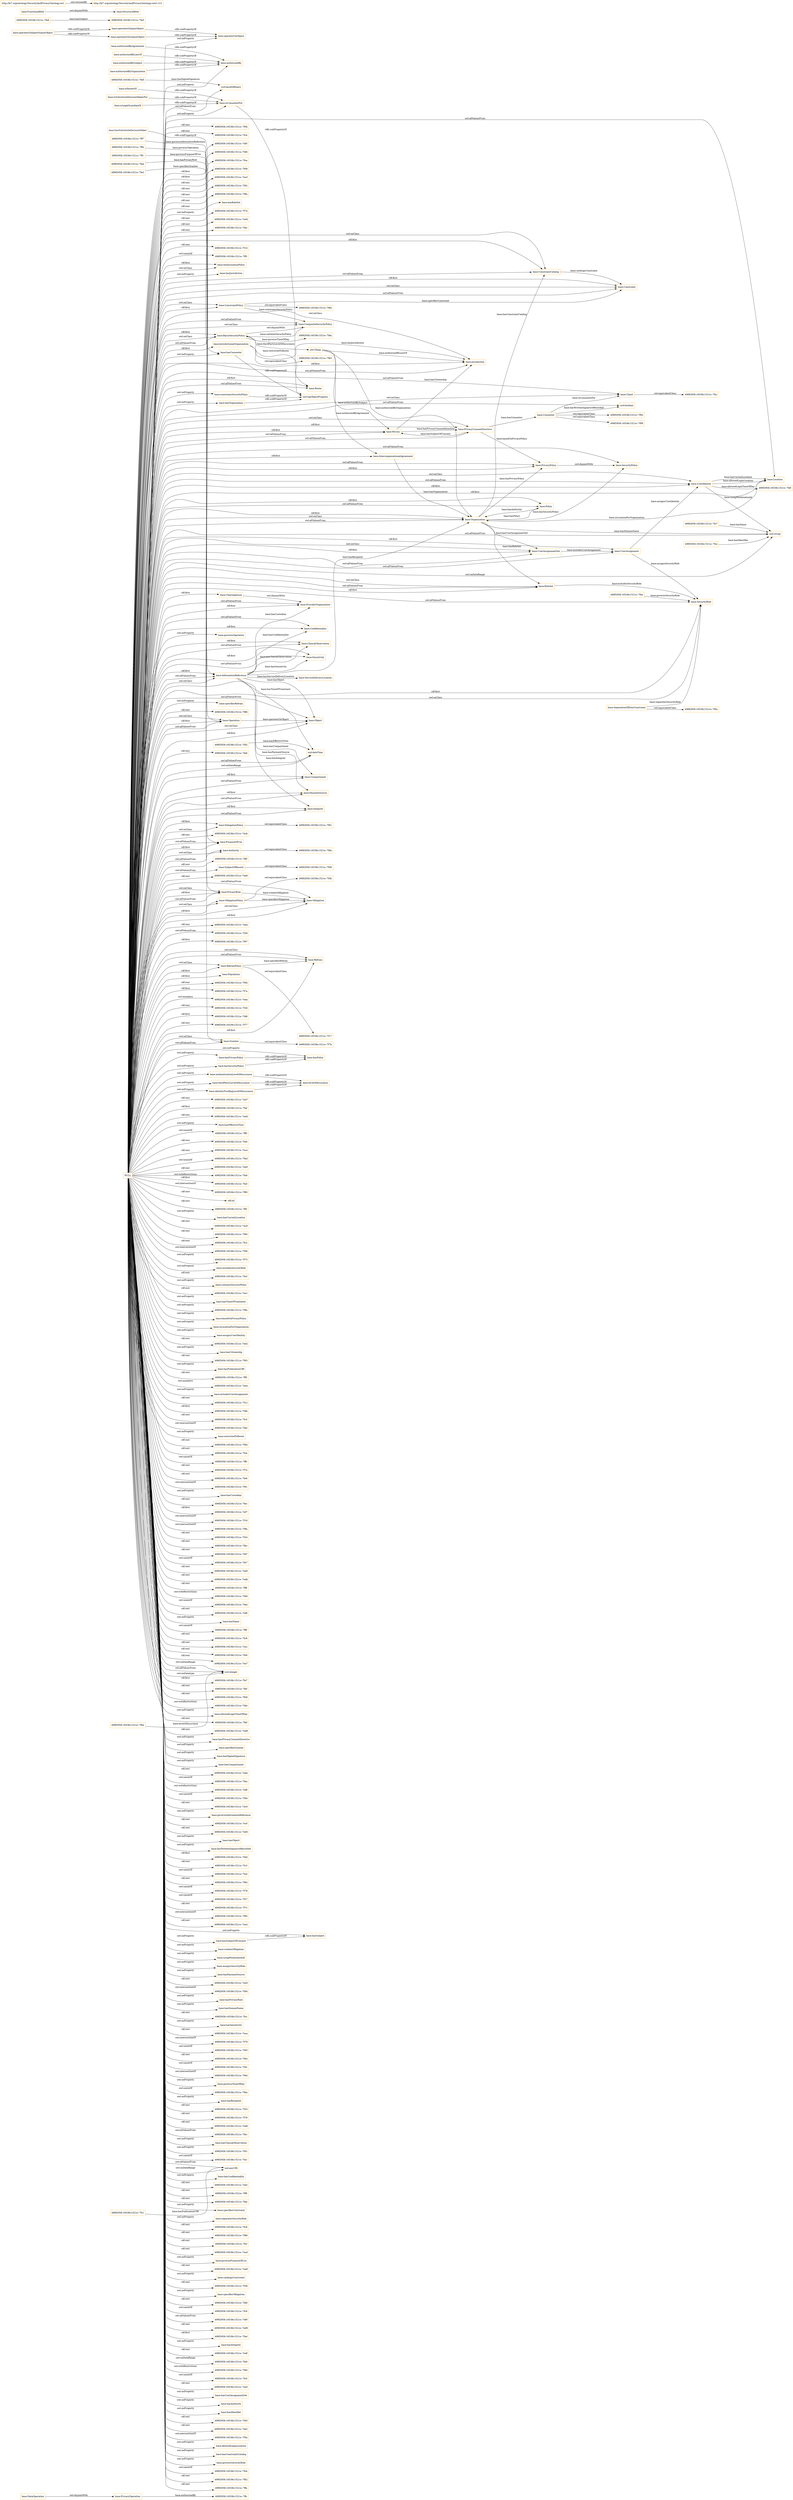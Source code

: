 digraph ar2dtool_diagram { 
rankdir=LR;
size="1501"
node [shape = rectangle, color="orange"]; "base:PrivacyOperation" "base:AuthorizationPolicy" "base:ServiceDeliveryLocation" "499f2958:16538c1521e:-7fa1" "base:ConstraintCatalog" "499f2958:16538c1521e:-7feb" "base:BasicSecurityPolicy" "base:ConstraintPolicy" "499f2958:16538c1521e:-7fe5" "499f2958:16538c1521e:-7f7b" "base:ProviderOrganization" "base:Confidentiality" "499f2958:16538c1521e:-7fc1" "499f2958:16538c1521e:-7f65" "499f2958:16538c1521e:-7ff7" "base:DelegationPolicy" "499f2958:16538c1521e:-7ffc" "base:ClinicalObservation" "base:UserAssignmentSet" "base:CompositeSecurityPolicy" "base:Location" "base:PurposeOfUse" "base:Client" "base:SecurityRole" "base:Consenter" "499f2958:16538c1521e:-7ff1" "499f2958:16538c1521e:-7f08" "base:InformationReference" "base:Authority" "base:FunctionalRole" "base:Person" "499f2958:16538c1521e:-7fd2" "base:Sensitivity" "499f2958:16538c1521e:-7f17" "base:Clearinghouse" "base:Object" "base:SubjectOfRecord" "base:Compartment" "base:SeparationOfDutyConstraint" "499f2958:16538c1521e:-7fce" "base:UserIdentity" "base:UserAssignment" "499f2958:16538c1521e:-7ff4" "base:RoleSet" "base:PrivacyRule" "base:PaymentSource" "base:Route" "499f2958:16538c1521e:-7f28" "499f2958:16538c1521e:-7f81" "base:Obligation" "base:PrivacyPolicy" "499f2958:16538c1521e:-7fee" "499f2958:16538c1521e:-7f07" "base:InterorganizationalAgreement" "base:Jurisdiction" "base:PrivacyConsentDirective" "499f2958:16538c1521e:-7fe2" "499f2958:16538c1521e:-7f92" "base:Refrain" "base:Constraint" "base:DataOperation" "499f2958:16538c1521e:-7fbe" "base:Population" "base:Integrity" "499f2958:16538c1521e:-7fe8" "base:SecurityPolicy" "owl:Thing" "base:Grantee" "499f2958:16538c1521e:-7f0e" "499f2958:16538c1521e:-7f8b" "base:StructuralRole" "499f2958:16538c1521e:-7f7a" "base:ObligationPolicy" "base:Operation" "base:Organization" "base:Policy" "499f2958:16538c1521e:-7fc7" "499f2958:16538c1521e:-7fbb" "base:JurisdictionalOrganization" "base:RefrainPolicy" "499f2958:16538c1521e:-7f5b" "499f2958:16538c1521e:-7f96" "499f2958:16538c1521e:-7fd5" ; /*classes style*/
	"base:hasSubstituteDecisionMaker" -> "base:hasConsenter" [ label = "rdfs:subPropertyOf" ];
	"base:hasSecurityPolicy" -> "base:hasPolicy" [ label = "rdfs:subPropertyOf" ];
	"base:identityProofingLevelOfAssurance" -> "base:levelOfAssurance" [ label = "rdfs:subPropertyOf" ];
	"base:operatesOnInputObject" -> "base:operatesOnObject" [ label = "rdfs:subPropertyOf" ];
	"base:DataOperation" -> "base:PrivacyOperation" [ label = "owl:disjointWith" ];
	"base:authenticationLevelOfAssurance" -> "base:levelOfAssurance" [ label = "rdfs:subPropertyOf" ];
	"base:operatesOnOutputObject" -> "base:operatesOnObject" [ label = "rdfs:subPropertyOf" ];
	"base:isConsenterFor" -> "owl:topObjectProperty" [ label = "rdfs:subPropertyOf" ];
	"base:Consenter" -> "499f2958:16538c1521e:-7f92" [ label = "owl:equivalentClass" ];
	"base:Consenter" -> "499f2958:16538c1521e:-7f96" [ label = "owl:equivalentClass" ];
	"base:Clearinghouse" -> "base:ProviderOrganization" [ label = "owl:disjointWith" ];
	"base:hasOrganization" -> "owl:topObjectProperty" [ label = "rdfs:subPropertyOf" ];
	"base:SeparationOfDutyConstraint" -> "499f2958:16538c1521e:-7f0e" [ label = "owl:equivalentClass" ];
	"base:ObligationPolicy" -> "499f2958:16538c1521e:-7f5b" [ label = "owl:equivalentClass" ];
	"base:Grantee" -> "499f2958:16538c1521e:-7f7b" [ label = "owl:equivalentClass" ];
	"base:FunctionalRole" -> "base:StructuralRole" [ label = "owl:disjointWith" ];
	"base:JurisdictionalOrganization" -> "499f2958:16538c1521e:-7f65" [ label = "owl:equivalentClass" ];
	"base:isSubstituteDecisionMakerFor" -> "base:isConsenterFor" [ label = "rdfs:subPropertyOf" ];
	"base:constrainsSecurityPolicy" -> "owl:topObjectProperty" [ label = "rdfs:subPropertyOf" ];
	"base:isLegalGuardianOf" -> "base:isConsenterFor" [ label = "rdfs:subPropertyOf" ];
	"base:thirdPartyLevelOfAssurance" -> "base:levelOfAssurance" [ label = "rdfs:subPropertyOf" ];
	"base:authorizedByAgreement" -> "base:authorizedBy" [ label = "rdfs:subPropertyOf" ];
	"base:authorizedByLawOf" -> "base:authorizedBy" [ label = "rdfs:subPropertyOf" ];
	"base:RefrainPolicy" -> "499f2958:16538c1521e:-7f17" [ label = "owl:equivalentClass" ];
	"NULL" -> "base:constrainsSecurityPolicy" [ label = "owl:onProperty" ];
	"NULL" -> "499f2958:16538c1521e:-7ece" [ label = "rdf:rest" ];
	"NULL" -> "499f2958:16538c1521e:-7fbd" [ label = "owl:unionOf" ];
	"NULL" -> "499f2958:16538c1521e:-7ee9" [ label = "rdf:rest" ];
	"NULL" -> "499f2958:16538c1521e:-7fa8" [ label = "owl:withRestrictions" ];
	"NULL" -> "499f2958:16538c1521e:-7fa5" [ label = "rdf:first" ];
	"NULL" -> "base:CompositeSecurityPolicy" [ label = "owl:onClass" ];
	"NULL" -> "base:Sensitivity" [ label = "owl:allValuesFrom" ];
	"NULL" -> "499f2958:16538c1521e:-7f80" [ label = "owl:intersectionOf" ];
	"NULL" -> "rdf:nil" [ label = "rdf:rest" ];
	"NULL" -> "499f2958:16538c1521e:-7ff2" [ label = "rdf:rest" ];
	"NULL" -> "base:hasCurrentLocation" [ label = "owl:onProperty" ];
	"NULL" -> "base:Confidentiality" [ label = "owl:allValuesFrom" ];
	"NULL" -> "xsd:base64Binary" [ label = "owl:allValuesFrom" ];
	"NULL" -> "499f2958:16538c1521e:-7f60" [ label = "rdf:rest" ];
	"NULL" -> "499f2958:16538c1521e:-7fc2" [ label = "rdf:rest" ];
	"NULL" -> "499f2958:16538c1521e:-7f06" [ label = "owl:intersectionOf" ];
	"NULL" -> "499f2958:16538c1521e:-7f73" [ label = "owl:onProperty" ];
	"NULL" -> "base:BasicSecurityPolicy" [ label = "owl:onClass" ];
	"NULL" -> "base:includesSecurityRole" [ label = "owl:onProperty" ];
	"NULL" -> "499f2958:16538c1521e:-7fe3" [ label = "rdf:rest" ];
	"NULL" -> "base:containsSecurityPolicy" [ label = "owl:onProperty" ];
	"NULL" -> "base:SubjectOfRecord" [ label = "owl:allValuesFrom" ];
	"NULL" -> "499f2958:16538c1521e:-7ee1" [ label = "rdf:rest" ];
	"NULL" -> "base:hasTimeOfTreatment" [ label = "owl:onProperty" ];
	"NULL" -> "base:UserAssignmentSet" [ label = "owl:allValuesFrom" ];
	"NULL" -> "499f2958:16538c1521e:-7f8e" [ label = "owl:onProperty" ];
	"NULL" -> "base:basedOnPrivacyPolicy" [ label = "owl:onProperty" ];
	"NULL" -> "base:isLocationForOrganization" [ label = "owl:onProperty" ];
	"NULL" -> "base:SecurityPolicy" [ label = "owl:allValuesFrom" ];
	"NULL" -> "base:Route" [ label = "rdf:first" ];
	"NULL" -> "base:assignsUserIdentity" [ label = "owl:onProperty" ];
	"NULL" -> "base:UserIdentity" [ label = "owl:onClass" ];
	"NULL" -> "499f2958:16538c1521e:-7ed2" [ label = "rdf:rest" ];
	"NULL" -> "base:hasCitizenship" [ label = "owl:onProperty" ];
	"NULL" -> "base:Constraint" [ label = "rdf:first" ];
	"NULL" -> "499f2958:16538c1521e:-7f93" [ label = "rdf:rest" ];
	"NULL" -> "base:hasPublicationURI" [ label = "owl:onProperty" ];
	"NULL" -> "base:ConstraintPolicy" [ label = "rdf:first" ];
	"NULL" -> "499f2958:16538c1521e:-7ff5" [ label = "rdf:rest" ];
	"NULL" -> "499f2958:16538c1521e:-7ee4" [ label = "owl:members" ];
	"NULL" -> "base:InformationReference" [ label = "owl:onClass" ];
	"NULL" -> "base:includesUserAssignment" [ label = "owl:onProperty" ];
	"NULL" -> "499f2958:16538c1521e:-7f12" [ label = "rdf:rest" ];
	"NULL" -> "499f2958:16538c1521e:-7fdb" [ label = "rdf:first" ];
	"NULL" -> "499f2958:16538c1521e:-7fc5" [ label = "rdf:rest" ];
	"NULL" -> "499f2958:16538c1521e:-7fa0" [ label = "owl:intersectionOf" ];
	"NULL" -> "base:PurposeOfUse" [ label = "owl:allValuesFrom" ];
	"NULL" -> "base:InterorganizationalAgreement" [ label = "rdf:first" ];
	"NULL" -> "base:UserAssignment" [ label = "owl:allValuesFrom" ];
	"NULL" -> "base:restrictedToRoute" [ label = "owl:onProperty" ];
	"NULL" -> "499f2958:16538c1521e:-7f84" [ label = "rdf:rest" ];
	"NULL" -> "499f2958:16538c1521e:-7fcb" [ label = "rdf:rest" ];
	"NULL" -> "499f2958:16538c1521e:-7ffb" [ label = "owl:unionOf" ];
	"NULL" -> "base:BasicSecurityPolicy" [ label = "owl:allValuesFrom" ];
	"NULL" -> "499f2958:16538c1521e:-7f7e" [ label = "rdf:rest" ];
	"NULL" -> "499f2958:16538c1521e:-7fe6" [ label = "rdf:rest" ];
	"NULL" -> "base:UserIdentity" [ label = "owl:allValuesFrom" ];
	"NULL" -> "499f2958:16538c1521e:-7f91" [ label = "owl:intersectionOf" ];
	"NULL" -> "base:hasCustodian" [ label = "owl:onProperty" ];
	"NULL" -> "base:ClinicalObservation" [ label = "rdf:first" ];
	"NULL" -> "499f2958:16538c1521e:-7fec" [ label = "rdf:rest" ];
	"NULL" -> "base:Organization" [ label = "rdf:first" ];
	"NULL" -> "499f2958:16538c1521e:-7ef7" [ label = "rdf:first" ];
	"NULL" -> "499f2958:16538c1521e:-7f16" [ label = "owl:intersectionOf" ];
	"NULL" -> "499f2958:16538c1521e:-7f8a" [ label = "owl:intersectionOf" ];
	"NULL" -> "base:Client" [ label = "owl:allValuesFrom" ];
	"NULL" -> "499f2958:16538c1521e:-7f24" [ label = "rdf:rest" ];
	"NULL" -> "499f2958:16538c1521e:-7fbc" [ label = "rdf:rest" ];
	"NULL" -> "499f2958:16538c1521e:-7fd7" [ label = "rdf:rest" ];
	"NULL" -> "499f2958:16538c1521e:-7fe7" [ label = "owl:unionOf" ];
	"NULL" -> "499f2958:16538c1521e:-7ed5" [ label = "rdf:rest" ];
	"NULL" -> "base:ProviderOrganization" [ label = "owl:allValuesFrom" ];
	"NULL" -> "499f2958:16538c1521e:-7edb" [ label = "rdf:rest" ];
	"NULL" -> "499f2958:16538c1521e:-7ff8" [ label = "rdf:rest" ];
	"NULL" -> "xsd:boolean" [ label = "owl:allValuesFrom" ];
	"NULL" -> "499f2958:16538c1521e:-7fd9" [ label = "owl:withRestrictions" ];
	"NULL" -> "499f2958:16538c1521e:-7fed" [ label = "owl:unionOf" ];
	"NULL" -> "499f2958:16538c1521e:-7ef6" [ label = "rdf:rest" ];
	"NULL" -> "base:Obligation" [ label = "owl:onClass" ];
	"NULL" -> "base:DelegationPolicy" [ label = "rdf:first" ];
	"NULL" -> "base:isConsenterFor" [ label = "owl:onProperty" ];
	"NULL" -> "base:hasName" [ label = "owl:onProperty" ];
	"NULL" -> "499f2958:16538c1521e:-7ff6" [ label = "owl:unionOf" ];
	"NULL" -> "499f2958:16538c1521e:-7fc8" [ label = "rdf:rest" ];
	"NULL" -> "base:ConstraintCatalog" [ label = "owl:allValuesFrom" ];
	"NULL" -> "base:Integrity" [ label = "owl:allValuesFrom" ];
	"NULL" -> "499f2958:16538c1521e:-7ecc" [ label = "rdf:rest" ];
	"NULL" -> "499f2958:16538c1521e:-7fe9" [ label = "rdf:rest" ];
	"NULL" -> "499f2958:16538c1521e:-7ee7" [ label = "rdf:rest" ];
	"NULL" -> "xsd:integer" [ label = "owl:onDataRange" ];
	"NULL" -> "base:Grantee" [ label = "owl:allValuesFrom" ];
	"NULL" -> "499f2958:16538c1521e:-7fa7" [ label = "rdf:first" ];
	"NULL" -> "499f2958:16538c1521e:-7fef" [ label = "rdf:rest" ];
	"NULL" -> "499f2958:16538c1521e:-7fb9" [ label = "rdf:rest" ];
	"NULL" -> "base:Organization" [ label = "owl:onClass" ];
	"NULL" -> "499f2958:16538c1521e:-7fde" [ label = "owl:withRestrictions" ];
	"NULL" -> "base:Object" [ label = "owl:onClass" ];
	"NULL" -> "base:Authority" [ label = "owl:onClass" ];
	"NULL" -> "base:Obligation" [ label = "owl:allValuesFrom" ];
	"NULL" -> "base:allowedLoginTimeOfDay" [ label = "owl:onProperty" ];
	"NULL" -> "499f2958:16538c1521e:-7fbf" [ label = "rdf:rest" ];
	"NULL" -> "base:PaymentSource" [ label = "owl:allValuesFrom" ];
	"NULL" -> "base:PrivacyPolicy" [ label = "owl:allValuesFrom" ];
	"NULL" -> "499f2958:16538c1521e:-7ed8" [ label = "rdf:rest" ];
	"NULL" -> "base:hasPrivacyConsentDirective" [ label = "owl:onProperty" ];
	"NULL" -> "base:Location" [ label = "owl:allValuesFrom" ];
	"NULL" -> "base:specifiesGrantee" [ label = "owl:onProperty" ];
	"NULL" -> "base:Policy" [ label = "owl:allValuesFrom" ];
	"NULL" -> "base:hasDigitalSignature" [ label = "owl:onProperty" ];
	"NULL" -> "base:hasCompartment" [ label = "owl:onProperty" ];
	"NULL" -> "499f2958:16538c1521e:-7ede" [ label = "rdf:rest" ];
	"NULL" -> "base:UserAssignment" [ label = "rdf:first" ];
	"NULL" -> "base:hasOrganization" [ label = "owl:onProperty" ];
	"NULL" -> "499f2958:16538c1521e:-7fea" [ label = "owl:unionOf" ];
	"NULL" -> "499f2958:16538c1521e:-7ef8" [ label = "owl:withRestrictions" ];
	"NULL" -> "499f2958:16538c1521e:-7fd4" [ label = "owl:unionOf" ];
	"NULL" -> "499f2958:16538c1521e:-7ec9" [ label = "rdf:rest" ];
	"NULL" -> "base:Refrain" [ label = "rdf:first" ];
	"NULL" -> "base:Object" [ label = "rdf:first" ];
	"NULL" -> "base:governsInformationReference" [ label = "owl:onProperty" ];
	"NULL" -> "499f2958:16538c1521e:-7ecf" [ label = "rdf:rest" ];
	"NULL" -> "base:InformationReference" [ label = "rdf:first" ];
	"NULL" -> "499f2958:16538c1521e:-7ed0" [ label = "rdf:rest" ];
	"NULL" -> "base:RoleSet" [ label = "owl:onClass" ];
	"NULL" -> "base:UserAssignmentSet" [ label = "owl:onClass" ];
	"NULL" -> "base:hasObject" [ label = "owl:onProperty" ];
	"NULL" -> "base:hasWrittenSignatureRecorded" [ label = "owl:onProperty" ];
	"NULL" -> "499f2958:16538c1521e:-7fdd" [ label = "rdf:first" ];
	"NULL" -> "base:Object" [ label = "owl:allValuesFrom" ];
	"NULL" -> "499f2958:16538c1521e:-7fc3" [ label = "rdf:rest" ];
	"NULL" -> "base:thirdPartyLevelOfAssurance" [ label = "owl:onProperty" ];
	"NULL" -> "499f2958:16538c1521e:-7fcd" [ label = "owl:unionOf" ];
	"NULL" -> "499f2958:16538c1521e:-7f07" [ label = "rdf:first" ];
	"NULL" -> "499f2958:16538c1521e:-7f82" [ label = "rdf:rest" ];
	"NULL" -> "499f2958:16538c1521e:-7f78" [ label = "owl:unionOf" ];
	"NULL" -> "499f2958:16538c1521e:-7f27" [ label = "owl:unionOf" ];
	"NULL" -> "499f2958:16538c1521e:-7f7c" [ label = "rdf:rest" ];
	"NULL" -> "499f2958:16538c1521e:-7f95" [ label = "owl:intersectionOf" ];
	"NULL" -> "499f2958:16538c1521e:-7ee2" [ label = "rdf:rest" ];
	"NULL" -> "base:authorizedBy" [ label = "owl:onProperty" ];
	"NULL" -> "base:UserIdentity" [ label = "rdf:first" ];
	"NULL" -> "base:hasSubject" [ label = "owl:onProperty" ];
	"NULL" -> "base:Authority" [ label = "owl:allValuesFrom" ];
	"NULL" -> "base:createsObligation" [ label = "owl:onProperty" ];
	"NULL" -> "base:usingWorkstationId" [ label = "owl:onProperty" ];
	"NULL" -> "base:assignsSecurityRole" [ label = "owl:onProperty" ];
	"NULL" -> "base:hasPaymentSource" [ label = "owl:onProperty" ];
	"NULL" -> "499f2958:16538c1521e:-7ed3" [ label = "rdf:rest" ];
	"NULL" -> "499f2958:16538c1521e:-7f0d" [ label = "owl:intersectionOf" ];
	"NULL" -> "base:hasPrivacyPolicy" [ label = "owl:onProperty" ];
	"NULL" -> "base:hasPolicy" [ label = "owl:onProperty" ];
	"NULL" -> "base:Sensitivity" [ label = "rdf:first" ];
	"NULL" -> "base:Integrity" [ label = "rdf:first" ];
	"NULL" -> "base:Clearinghouse" [ label = "rdf:first" ];
	"NULL" -> "base:Constraint" [ label = "owl:onClass" ];
	"NULL" -> "base:UserAssignmentSet" [ label = "rdf:first" ];
	"NULL" -> "base:hasPrivacyRule" [ label = "owl:onProperty" ];
	"NULL" -> "base:identityProofingLevelOfAssurance" [ label = "owl:onProperty" ];
	"NULL" -> "base:InformationReference" [ label = "owl:allValuesFrom" ];
	"NULL" -> "base:SecurityRole" [ label = "owl:allValuesFrom" ];
	"NULL" -> "base:Constraint" [ label = "owl:allValuesFrom" ];
	"NULL" -> "base:Compartment" [ label = "rdf:first" ];
	"NULL" -> "base:hasDomainName" [ label = "owl:onProperty" ];
	"NULL" -> "499f2958:16538c1521e:-7fcc" [ label = "rdf:rest" ];
	"NULL" -> "base:SecurityRole" [ label = "rdf:first" ];
	"NULL" -> "base:hasSensitivity" [ label = "owl:onProperty" ];
	"NULL" -> "base:Person" [ label = "rdf:first" ];
	"NULL" -> "499f2958:16538c1521e:-7eca" [ label = "rdf:rest" ];
	"NULL" -> "499f2958:16538c1521e:-7f79" [ label = "owl:intersectionOf" ];
	"NULL" -> "499f2958:16538c1521e:-7f05" [ label = "owl:unionOf" ];
	"NULL" -> "base:PrivacyConsentDirective" [ label = "owl:allValuesFrom" ];
	"NULL" -> "499f2958:16538c1521e:-7f04" [ label = "rdf:rest" ];
	"NULL" -> "499f2958:16538c1521e:-7fd1" [ label = "owl:unionOf" ];
	"NULL" -> "base:Client" [ label = "owl:onClass" ];
	"NULL" -> "499f2958:16538c1521e:-7f64" [ label = "owl:intersectionOf" ];
	"NULL" -> "base:governsTimeOfDay" [ label = "owl:onProperty" ];
	"NULL" -> "base:CompositeSecurityPolicy" [ label = "owl:allValuesFrom" ];
	"NULL" -> "499f2958:16538c1521e:-7fba" [ label = "owl:unionOf" ];
	"NULL" -> "base:RefrainPolicy" [ label = "owl:onClass" ];
	"NULL" -> "base:hasRecipient" [ label = "owl:onProperty" ];
	"NULL" -> "499f2958:16538c1521e:-7f25" [ label = "rdf:rest" ];
	"NULL" -> "499f2958:16538c1521e:-7f76" [ label = "rdf:rest" ];
	"NULL" -> "base:BasicSecurityPolicy" [ label = "rdf:first" ];
	"NULL" -> "499f2958:16538c1521e:-7ed6" [ label = "rdf:rest" ];
	"NULL" -> "499f2958:16538c1521e:-7fb1" [ label = "owl:allValuesFrom" ];
	"NULL" -> "base:Refrain" [ label = "owl:allValuesFrom" ];
	"NULL" -> "base:hasClinicalObservation" [ label = "owl:onProperty" ];
	"NULL" -> "base:Operation" [ label = "owl:onClass" ];
	"NULL" -> "base:ProviderOrganization" [ label = "rdf:first" ];
	"NULL" -> "499f2958:16538c1521e:-7f01" [ label = "owl:onProperty" ];
	"NULL" -> "499f2958:16538c1521e:-7fe1" [ label = "owl:unionOf" ];
	"NULL" -> "xsd:anyURI" [ label = "owl:allValuesFrom" ];
	"NULL" -> "base:hasConfidentiality" [ label = "owl:onProperty" ];
	"NULL" -> "499f2958:16538c1521e:-7edc" [ label = "rdf:rest" ];
	"NULL" -> "499f2958:16538c1521e:-7ff9" [ label = "rdf:rest" ];
	"NULL" -> "base:hasSecurityPolicy" [ label = "owl:onProperty" ];
	"NULL" -> "base:authenticationLevelOfAssurance" [ label = "owl:onProperty" ];
	"NULL" -> "base:hasSubjectOfConsent" [ label = "owl:onProperty" ];
	"NULL" -> "499f2958:16538c1521e:-7fae" [ label = "rdf:rest" ];
	"NULL" -> "base:Route" [ label = "owl:allValuesFrom" ];
	"NULL" -> "base:specifiesConstraint" [ label = "owl:onProperty" ];
	"NULL" -> "base:ConstraintCatalog" [ label = "owl:onClass" ];
	"NULL" -> "base:separatesSecurityRole" [ label = "owl:onProperty" ];
	"NULL" -> "499f2958:16538c1521e:-7fc9" [ label = "rdf:rest" ];
	"NULL" -> "base:Person" [ label = "owl:allValuesFrom" ];
	"NULL" -> "base:PaymentSource" [ label = "rdf:first" ];
	"NULL" -> "499f2958:16538c1521e:-7f88" [ label = "rdf:rest" ];
	"NULL" -> "499f2958:16538c1521e:-7fcf" [ label = "rdf:rest" ];
	"NULL" -> "base:DelegationPolicy" [ label = "owl:onClass" ];
	"NULL" -> "499f2958:16538c1521e:-7ecd" [ label = "rdf:rest" ];
	"NULL" -> "base:governsPurposeOfUse" [ label = "owl:onProperty" ];
	"NULL" -> "499f2958:16538c1521e:-7ee8" [ label = "rdf:rest" ];
	"NULL" -> "base:ObligationPolicy" [ label = "owl:onClass" ];
	"NULL" -> "base:catalogsConstraint" [ label = "owl:onProperty" ];
	"NULL" -> "base:PurposeOfUse" [ label = "rdf:first" ];
	"NULL" -> "499f2958:16538c1521e:-7f58" [ label = "rdf:rest" ];
	"NULL" -> "base:Location" [ label = "rdf:first" ];
	"NULL" -> "base:specifiesObligation" [ label = "owl:onProperty" ];
	"NULL" -> "499f2958:16538c1521e:-7fd0" [ label = "rdf:rest" ];
	"NULL" -> "499f2958:16538c1521e:-7fc6" [ label = "owl:unionOf" ];
	"NULL" -> "499f2958:16538c1521e:-7ef9" [ label = "owl:allValuesFrom" ];
	"NULL" -> "499f2958:16538c1521e:-7ed9" [ label = "rdf:rest" ];
	"NULL" -> "499f2958:16538c1521e:-7fad" [ label = "rdf:first" ];
	"NULL" -> "base:operatesOnObject" [ label = "owl:onProperty" ];
	"NULL" -> "base:Population" [ label = "rdf:first" ];
	"NULL" -> "base:PrivacyRule" [ label = "rdf:first" ];
	"NULL" -> "base:Obligation" [ label = "rdf:first" ];
	"NULL" -> "base:hasIntegrity" [ label = "owl:onProperty" ];
	"NULL" -> "499f2958:16538c1521e:-7edf" [ label = "rdf:rest" ];
	"NULL" -> "base:Operation" [ label = "rdf:first" ];
	"NULL" -> "base:Operation" [ label = "owl:allValuesFrom" ];
	"NULL" -> "base:Compartment" [ label = "owl:allValuesFrom" ];
	"NULL" -> "xsd:integer" [ label = "owl:allValuesFrom" ];
	"NULL" -> "xsd:anyURI" [ label = "owl:onDataRange" ];
	"NULL" -> "499f2958:16538c1521e:-7fa9" [ label = "owl:onDataRange" ];
	"NULL" -> "499f2958:16538c1521e:-7fb0" [ label = "owl:withRestrictions" ];
	"NULL" -> "499f2958:16538c1521e:-7fc0" [ label = "owl:unionOf" ];
	"NULL" -> "499f2958:16538c1521e:-7ee0" [ label = "rdf:rest" ];
	"NULL" -> "base:hasUserAssignmentSet" [ label = "owl:onProperty" ];
	"NULL" -> "base:hasAuthority" [ label = "owl:onProperty" ];
	"NULL" -> "xsd:integer" [ label = "owl:onDatatype" ];
	"NULL" -> "base:PrivacyConsentDirective" [ label = "owl:onClass" ];
	"NULL" -> "base:hasIdentifier" [ label = "owl:onProperty" ];
	"NULL" -> "base:hasConsenter" [ label = "owl:onProperty" ];
	"NULL" -> "xsd:dateTime" [ label = "owl:allValuesFrom" ];
	"NULL" -> "base:PrivacyConsentDirective" [ label = "rdf:first" ];
	"NULL" -> "499f2958:16538c1521e:-7fd3" [ label = "rdf:rest" ];
	"NULL" -> "499f2958:16538c1521e:-7f28" [ label = "owl:allValuesFrom" ];
	"NULL" -> "499f2958:16538c1521e:-7ed1" [ label = "rdf:rest" ];
	"NULL" -> "base:ObligationPolicy" [ label = "rdf:first" ];
	"NULL" -> "499f2958:16538c1521e:-7f5a" [ label = "owl:intersectionOf" ];
	"NULL" -> "base:allowedLoginLocation" [ label = "owl:onProperty" ];
	"NULL" -> "base:hasConstraintCatalog" [ label = "owl:onProperty" ];
	"NULL" -> "base:governsSecurityRole" [ label = "owl:onProperty" ];
	"NULL" -> "499f2958:16538c1521e:-7fe4" [ label = "owl:unionOf" ];
	"NULL" -> "499f2958:16538c1521e:-7f62" [ label = "rdf:rest" ];
	"NULL" -> "499f2958:16538c1521e:-7ffa" [ label = "rdf:rest" ];
	"NULL" -> "499f2958:16538c1521e:-7f0b" [ label = "rdf:rest" ];
	"NULL" -> "499f2958:16538c1521e:-7fc4" [ label = "rdf:rest" ];
	"NULL" -> "499f2958:16538c1521e:-7ef5" [ label = "rdf:first" ];
	"NULL" -> "499f2958:16538c1521e:-7fd6" [ label = "rdf:first" ];
	"NULL" -> "499f2958:16538c1521e:-7fca" [ label = "rdf:rest" ];
	"NULL" -> "499f2958:16538c1521e:-7f09" [ label = "rdf:rest" ];
	"NULL" -> "base:ConstraintPolicy" [ label = "owl:onClass" ];
	"NULL" -> "499f2958:16538c1521e:-7ee3" [ label = "rdf:rest" ];
	"NULL" -> "base:RefrainPolicy" [ label = "rdf:first" ];
	"NULL" -> "base:ClinicalObservation" [ label = "owl:allValuesFrom" ];
	"NULL" -> "499f2958:16538c1521e:-7f02" [ label = "rdf:rest" ];
	"NULL" -> "base:RoleSet" [ label = "owl:allValuesFrom" ];
	"NULL" -> "base:SecurityRole" [ label = "owl:onClass" ];
	"NULL" -> "base:Grantee" [ label = "owl:onClass" ];
	"NULL" -> "499f2958:16538c1521e:-7f9e" [ label = "rdf:rest" ];
	"NULL" -> "base:hasRoleSet" [ label = "owl:onProperty" ];
	"NULL" -> "499f2958:16538c1521e:-7f74" [ label = "rdf:rest" ];
	"NULL" -> "base:AuthorizationPolicy" [ label = "owl:onClass" ];
	"NULL" -> "499f2958:16538c1521e:-7ed4" [ label = "rdf:rest" ];
	"NULL" -> "499f2958:16538c1521e:-7fdc" [ label = "rdf:rest" ];
	"NULL" -> "base:governsOperation" [ label = "owl:onProperty" ];
	"NULL" -> "xsd:dateTime" [ label = "owl:onDataRange" ];
	"NULL" -> "base:specifiesRefrain" [ label = "owl:onProperty" ];
	"NULL" -> "499f2958:16538c1521e:-7fa6" [ label = "rdf:rest" ];
	"NULL" -> "499f2958:16538c1521e:-7f8f" [ label = "rdf:rest" ];
	"NULL" -> "499f2958:16538c1521e:-7eda" [ label = "rdf:rest" ];
	"NULL" -> "499f2958:16538c1521e:-7f14" [ label = "rdf:rest" ];
	"NULL" -> "base:AuthorizationPolicy" [ label = "rdf:first" ];
	"NULL" -> "499f2958:16538c1521e:-7ff3" [ label = "owl:unionOf" ];
	"NULL" -> "base:JurisdictionalOrganization" [ label = "rdf:first" ];
	"NULL" -> "base:PrivacyPolicy" [ label = "rdf:first" ];
	"NULL" -> "base:hasJurisdiction" [ label = "owl:onProperty" ];
	"NULL" -> "base:Jurisdiction" [ label = "owl:allValuesFrom" ];
	"NULL" -> "499f2958:16538c1521e:-7f86" [ label = "rdf:rest" ];
	"NULL" -> "base:ConstraintCatalog" [ label = "rdf:first" ];
	"NULL" -> "499f2958:16538c1521e:-7ecb" [ label = "rdf:rest" ];
	"NULL" -> "base:PrivacyRule" [ label = "owl:allValuesFrom" ];
	"NULL" -> "499f2958:16538c1521e:-7ee6" [ label = "rdf:rest" ];
	"NULL" -> "base:Jurisdiction" [ label = "owl:onClass" ];
	"NULL" -> "base:Organization" [ label = "owl:allValuesFrom" ];
	"NULL" -> "499f2958:16538c1521e:-7f56" [ label = "rdf:rest" ];
	"NULL" -> "base:Jurisdiction" [ label = "rdf:first" ];
	"NULL" -> "499f2958:16538c1521e:-7eea" [ label = "owl:members" ];
	"NULL" -> "base:PrivacyRule" [ label = "owl:onClass" ];
	"NULL" -> "499f2958:16538c1521e:-7f26" [ label = "rdf:rest" ];
	"NULL" -> "499f2958:16538c1521e:-7fd8" [ label = "rdf:first" ];
	"NULL" -> "499f2958:16538c1521e:-7f77" [ label = "rdf:rest" ];
	"NULL" -> "499f2958:16538c1521e:-7ed7" [ label = "rdf:rest" ];
	"NULL" -> "499f2958:16538c1521e:-7faf" [ label = "rdf:first" ];
	"NULL" -> "base:RoleSet" [ label = "rdf:first" ];
	"NULL" -> "499f2958:16538c1521e:-7f7a" [ label = "rdf:first" ];
	"NULL" -> "base:Policy" [ label = "rdf:first" ];
	"NULL" -> "xsd:string" [ label = "owl:allValuesFrom" ];
	"NULL" -> "base:Confidentiality" [ label = "rdf:first" ];
	"NULL" -> "499f2958:16538c1521e:-7edd" [ label = "rdf:rest" ];
	"NULL" -> "xsd:string" [ label = "owl:onDataRange" ];
	"NULL" -> "base:hasEffectiveTime" [ label = "owl:onProperty" ];
	"NULL" -> "499f2958:16538c1521e:-7ff0" [ label = "owl:unionOf" ];
	"NULL" -> "base:Refrain" [ label = "owl:onClass" ];
	"NULL" -> "499f2958:16538c1521e:-7fe0" [ label = "rdf:rest" ];
	"NULL" -> "499f2958:16538c1521e:-7ec8" [ label = "rdf:rest" ];
	"base:hasPrivacyPolicy" -> "base:hasPolicy" [ label = "rdfs:subPropertyOf" ];
	"base:isParentOf" -> "base:isConsenterFor" [ label = "rdfs:subPropertyOf" ];
	"http://hl7.org/ontology/SecurityAndPrivacyOntology.owl" -> "http://hl7.org/ontology/SecurityAndPrivacyOntology.owl/1.0.0" [ label = "owl:versionIRI" ];
	"base:PrivacyPolicy" -> "base:SecurityPolicy" [ label = "owl:disjointWith" ];
	"base:authorizedBySubject" -> "base:authorizedBy" [ label = "rdfs:subPropertyOf" ];
	"base:Authority" -> "499f2958:16538c1521e:-7fbb" [ label = "owl:equivalentClass" ];
	"base:SubjectOfRecord" -> "499f2958:16538c1521e:-7f08" [ label = "owl:equivalentClass" ];
	"base:Client" -> "499f2958:16538c1521e:-7fa1" [ label = "owl:equivalentClass" ];
	"base:hasConsenter" -> "owl:topObjectProperty" [ label = "rdfs:subPropertyOf" ];
	"base:operatesOnInputOutputObject" -> "base:operatesOnOutputObject" [ label = "rdfs:subPropertyOf" ];
	"base:operatesOnInputOutputObject" -> "base:operatesOnInputObject" [ label = "rdfs:subPropertyOf" ];
	"base:hasSubjectOfConsent" -> "base:hasSubject" [ label = "rdfs:subPropertyOf" ];
	"base:DelegationPolicy" -> "499f2958:16538c1521e:-7f81" [ label = "owl:equivalentClass" ];
	"base:authorizedByOrganization" -> "base:authorizedBy" [ label = "rdfs:subPropertyOf" ];
	"base:ConstraintPolicy" -> "499f2958:16538c1521e:-7f8b" [ label = "owl:equivalentClass" ];
	"base:BasicSecurityPolicy" -> "base:CompositeSecurityPolicy" [ label = "owl:disjointWith" ];
	"base:UserIdentity" -> "base:Location" [ label = "base:allowedLoginLocation" ];
	"base:CompositeSecurityPolicy" -> "base:BasicSecurityPolicy" [ label = "base:containsSecurityPolicy" ];
	"499f2958:16538c1521e:-7fc7" -> "xsd:string" [ label = "base:hasName" ];
	"base:BasicSecurityPolicy" -> "499f2958:16538c1521e:-7fda" [ label = "base:governsTimeOfDay" ];
	"base:PrivacyRule" -> "base:Obligation" [ label = "base:createsObligation" ];
	"base:PrivacyConsentDirective" -> "base:Person" [ label = "base:hasSubjectOfConsent" ];
	"base:InformationReference" -> "xsd:dateTime" [ label = "base:hasTimeOfTreatment" ];
	"owl:Thing" -> "base:InterorganizationalAgreement" [ label = "base:authorizedByAgreement" ];
	"base:RoleSet" -> "base:SecurityRole" [ label = "base:includesSecurityRole" ];
	"base:InformationReference" -> "base:ServiceDeliveryLocation" [ label = "base:hasServiceDeliveryLocation" ];
	"499f2958:16538c1521e:-7feb" -> "base:PrivacyRule" [ label = "base:hasPrivacyRule" ];
	"base:Organization" -> "xsd:string" [ label = "base:hasDomainName" ];
	"base:ConstraintCatalog" -> "base:Constraint" [ label = "base:catalogsConstraint" ];
	"499f2958:16538c1521e:-7fd2" -> "xsd:dateTime" [ label = "base:hasEffectiveTime" ];
	"base:Organization" -> "base:SecurityPolicy" [ label = "base:hasSecurityPolicy" ];
	"499f2958:16538c1521e:-7ff1" -> "base:PurposeOfUse" [ label = "base:governsPurposeOfUse" ];
	"499f2958:16538c1521e:-7fd5" -> "xsd:base64Binary" [ label = "base:hasDigitalSignature" ];
	"base:InformationReference" -> "base:Sensitivity" [ label = "base:hasSensitivity" ];
	"base:InformationReference" -> "base:ProviderOrganization" [ label = "base:hasCustodian" ];
	"base:Consenter" -> "xsd:boolean" [ label = "base:hasWrittenSignatureRecorded" ];
	"base:BasicSecurityPolicy" -> "owl:Thing" [ label = "base:thirdPartyLevelOfAssurance" ];
	"499f2958:16538c1521e:-7fce" -> "xsd:string" [ label = "base:hasIdentifier" ];
	"499f2958:16538c1521e:-7fee" -> "base:SecurityRole" [ label = "base:governsSecurityRole" ];
	"base:UserIdentity" -> "base:Location" [ label = "base:hasCurrentLocation" ];
	"base:UserIdentity" -> "xsd:string" [ label = "base:usingWorkstationId" ];
	"base:BasicSecurityPolicy" -> "base:Route" [ label = "base:restrictedToRoute" ];
	"base:UserAssignment" -> "base:UserIdentity" [ label = "base:assignsUserIdentity" ];
	"base:Organization" -> "base:ConstraintCatalog" [ label = "base:hasConstraintCatalog" ];
	"499f2958:16538c1521e:-7fe8" -> "499f2958:16538c1521e:-7fe5" [ label = "base:hasSubject" ];
	"499f2958:16538c1521e:-7ff4" -> "base:Operation" [ label = "base:governsOperation" ];
	"base:ObligationPolicy" -> "base:Obligation" [ label = "base:specifiesObligation" ];
	"base:ConstraintPolicy" -> "base:Constraint" [ label = "base:specifiesConstraint" ];
	"base:PrivacyConsentDirective" -> "base:Consenter" [ label = "base:hasConsenter" ];
	"base:InformationReference" -> "base:ClinicalObservation" [ label = "base:hasClinicalObservation" ];
	"base:Operation" -> "base:Object" [ label = "base:operatesOnObject" ];
	"base:Person" -> "base:PrivacyConsentDirective" [ label = "base:hasPrivacyConsentDirective" ];
	"base:RefrainPolicy" -> "base:Refrain" [ label = "base:specifiesRefrain" ];
	"base:InformationReference" -> "base:Organization" [ label = "base:hasRecipient" ];
	"base:Organization" -> "base:PrivacyPolicy" [ label = "base:hasPrivacyPolicy" ];
	"base:Policy" -> "base:Organization" [ label = "base:hasAuthority" ];
	"base:Person" -> "base:Jurisdiction" [ label = "base:hasCitizenship" ];
	"499f2958:16538c1521e:-7fc1" -> "xsd:anyURI" [ label = "base:hasPublicationURI" ];
	"base:UserIdentity" -> "499f2958:16538c1521e:-7fdf" [ label = "base:allowedLoginTimeOfDay" ];
	"499f2958:16538c1521e:-7fbe" -> "xsd:integer" [ label = "base:levelOfAssurance" ];
	"base:PrivacyConsentDirective" -> "base:PrivacyPolicy" [ label = "base:basedOnPrivacyPolicy" ];
	"base:InterorganizationalAgreement" -> "base:Organization" [ label = "base:hasOrganization" ];
	"owl:Thing" -> "base:Jurisdiction" [ label = "base:authorizedByLawOf" ];
	"owl:Thing" -> "base:Organization" [ label = "base:authorizedByOrganization" ];
	"base:UserAssignmentSet" -> "base:UserAssignment" [ label = "base:includesUserAssignment" ];
	"base:InformationReference" -> "base:Confidentiality" [ label = "base:hasConfidentiality" ];
	"499f2958:16538c1521e:-7ff7" -> "base:InformationReference" [ label = "base:governsInformationReference" ];
	"owl:Thing" -> "base:Person" [ label = "base:authorizedBySubject" ];
	"base:Organization" -> "base:RoleSet" [ label = "base:hasRoleSet" ];
	"base:SeparationOfDutyConstraint" -> "base:SecurityRole" [ label = "base:separatesSecurityRole" ];
	"499f2958:16538c1521e:-7fe2" -> "base:Grantee" [ label = "base:specifiesGrantee" ];
	"base:InformationReference" -> "base:Object" [ label = "base:hasObject" ];
	"base:Organization" -> "base:Policy" [ label = "base:hasPolicy" ];
	"base:ConstraintPolicy" -> "base:CompositeSecurityPolicy" [ label = "base:constrainsSecurityPolicy" ];
	"base:Organization" -> "base:UserAssignmentSet" [ label = "base:hasUserAssignmentSet" ];
	"base:InformationReference" -> "base:Integrity" [ label = "base:hasIntegrity" ];
	"base:InformationReference" -> "base:Compartment" [ label = "base:hasCompartment" ];
	"base:JurisdictionalOrganization" -> "base:Jurisdiction" [ label = "base:hasJurisdiction" ];
	"base:Location" -> "base:Organization" [ label = "base:isLocationForOrganization" ];
	"base:Consenter" -> "base:Client" [ label = "base:isConsenterFor" ];
	"base:PrivacyOperation" -> "499f2958:16538c1521e:-7ffc" [ label = "base:authorizedBy" ];
	"base:InformationReference" -> "base:PaymentSource" [ label = "base:hasPaymentSource" ];
	"base:UserAssignment" -> "base:SecurityRole" [ label = "base:assignsSecurityRole" ];

}
